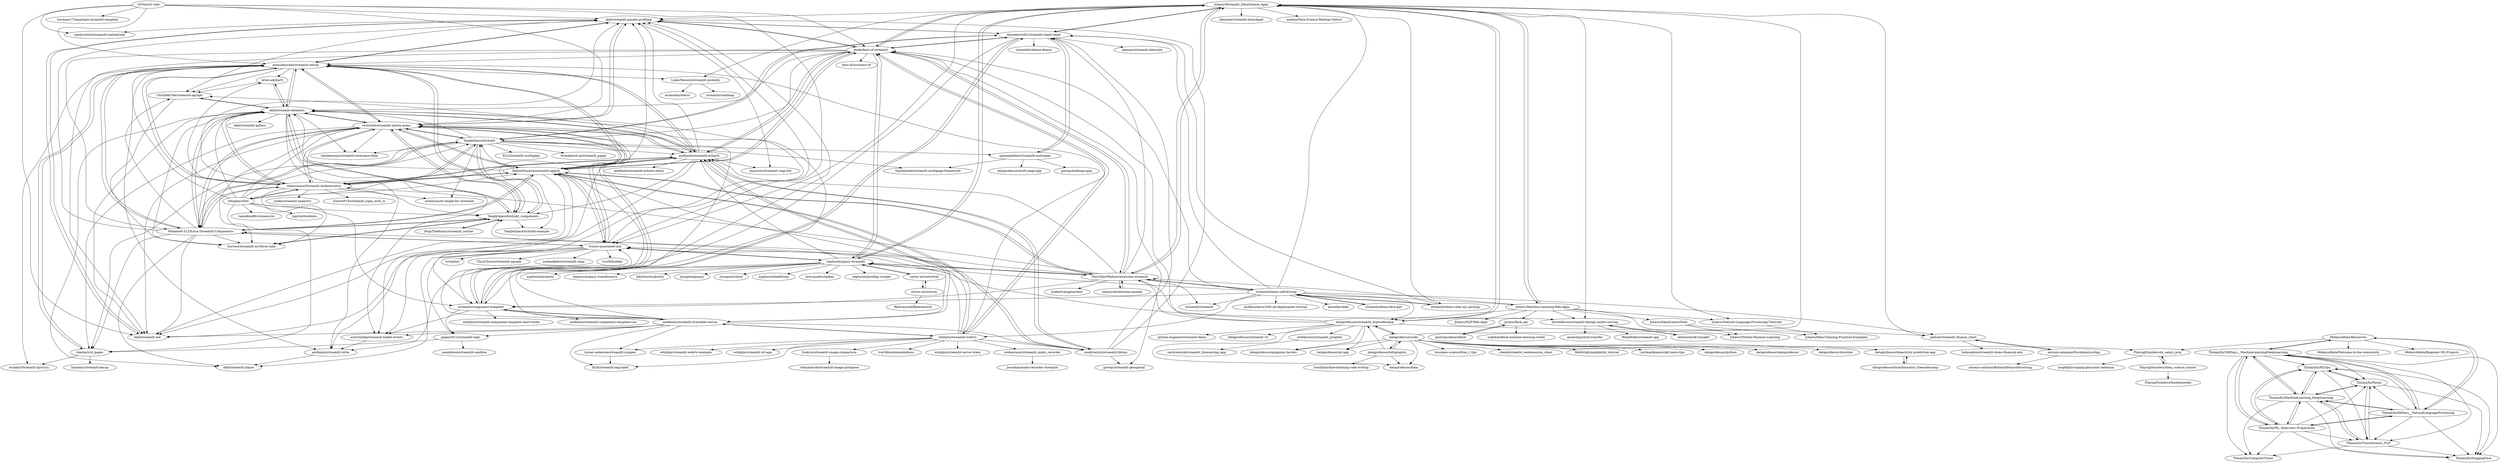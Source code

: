 digraph G {
"Jcharis/DataScienceTools" -> "Jcharis/Data-Cleaning-Practical-Examples"
"Jcharis/DataScienceTools" -> "Jcharis/Python-Machine-Learning"
"okld/streamlit-pandas-profiling" -> "daniellewisDL/streamlit-cheat-sheet"
"okld/streamlit-pandas-profiling" -> "okld/streamlit-ace"
"okld/streamlit-pandas-profiling" -> "arnaudmiribel/streamlit-extras"
"okld/streamlit-pandas-profiling" -> "domoritz/streamlit-vega-lite"
"okld/streamlit-pandas-profiling" -> "victoryhb/streamlit-option-menu"
"okld/streamlit-pandas-profiling" -> "randyzwitch/streamlit-embedcode"
"okld/streamlit-pandas-profiling" -> "jrieke/best-of-streamlit"
"okld/streamlit-pandas-profiling" -> "ChrisDelClea/streamlit-agraph"
"streamlit/demo-face-gan" -> "streamlit/demo-self-driving"
"PlayingNumbers/ds_salary_proj" -> "PlayingNumbers/data_science_starter"
"PlayingNumbers/ds_salary_proj" -> "arapfaik/scraping-glassdoor-selenium"
"andfanilo/streamlit-drawable-canvas" -> "turner-anderson/streamlit-cropper"
"andfanilo/streamlit-drawable-canvas" -> "lit26/streamlit-img-label"
"andfanilo/streamlit-drawable-canvas" -> "andfanilo/streamlit-echarts"
"andfanilo/streamlit-drawable-canvas" -> "streamlit/component-template"
"andfanilo/streamlit-drawable-canvas" -> "okld/streamlit-elements"
"andfanilo/streamlit-drawable-canvas" -> "okld/streamlit-ace"
"andfanilo/streamlit-drawable-canvas" -> "whitphx/streamlit-webrtc"
"andfanilo/streamlit-drawable-canvas" -> "ash2shukla/streamlit-bokeh-events"
"andfanilo/streamlit-drawable-canvas" -> "tvst/st-annotated-text"
"andfanilo/streamlit-drawable-canvas" -> "victoryhb/streamlit-option-menu"
"andfanilo/streamlit-drawable-canvas" -> "randyzwitch/streamlit-folium"
"andfanilo/streamlit-drawable-canvas" -> "gagan3012/streamlit-tags"
"Jcharis/Streamlit_DataScience_Apps" -> "daniellewisDL/streamlit-cheat-sheet"
"Jcharis/Streamlit_DataScience_Apps" -> "Jcharis/Machine-Learning-Web-Apps"
"Jcharis/Streamlit_DataScience_Apps" -> "MarcSkovMadsen/awesome-streamlit"
"Jcharis/Streamlit_DataScience_Apps" -> "jrieke/best-of-streamlit"
"Jcharis/Streamlit_DataScience_Apps" -> "explosion/spacy-streamlit"
"Jcharis/Streamlit_DataScience_Apps" -> "dataprofessor/streamlit_freecodecamp"
"Jcharis/Streamlit_DataScience_Apps" -> "okld/streamlit-pandas-profiling"
"Jcharis/Streamlit_DataScience_Apps" -> "tvst/st-annotated-text"
"Jcharis/Streamlit_DataScience_Apps" -> "streamlit/demo-uber-nyc-pickups"
"Jcharis/Streamlit_DataScience_Apps" -> "paduel/streamlit_finance_chart"
"Jcharis/Streamlit_DataScience_Apps" -> "Jcharis/Natural-Language-Processing-Tutorials"
"Jcharis/Streamlit_DataScience_Apps" -> "ideonate/streamlit-launchpad"
"Jcharis/Streamlit_DataScience_Apps" -> "davidefiocco/streamlit-fastapi-model-serving"
"Jcharis/Streamlit_DataScience_Apps" -> "LukasMasuch/streamlit-pydantic"
"Jcharis/Streamlit_DataScience_Apps" -> "asehmi/Data-Science-Meetup-Oxford"
"ThinamXx/MLOps" -> "ThinamXx/HuggingFace"
"ThinamXx/MLOps" -> "ThinamXx/Fastai"
"ThinamXx/MLOps" -> "ThinamXx/Transformers_NLP"
"ThinamXx/MLOps" -> "ThinamXx/ML..Interview..Preparation"
"ThinamXx/MLOps" -> "ThinamXx/MachineLearning_DeepLearning"
"vector-ai/vectorhub" -> "vector-ai/vectorai"
"vector-ai/vectorhub" -> "explosion/spacy-streamlit"
"arnaudmiribel/streamlit-extras" -> "blackary/st_pages"
"arnaudmiribel/streamlit-extras" -> "Mohamed-512/Extra-Streamlit-Components"
"arnaudmiribel/streamlit-extras" -> "TangleSpace/hydralit_components"
"arnaudmiribel/streamlit-extras" -> "okld/streamlit-pandas-profiling"
"arnaudmiribel/streamlit-extras" -> "victoryhb/streamlit-option-menu"
"arnaudmiribel/streamlit-extras" -> "okld/streamlit-elements"
"arnaudmiribel/streamlit-extras" -> "mkhorasani/Streamlit-Authenticator"
"arnaudmiribel/streamlit-extras" -> "ChrisDelClea/streamlit-agraph"
"arnaudmiribel/streamlit-extras" -> "LukasMasuch/streamlit-pydantic"
"arnaudmiribel/streamlit-extras" -> "avrabyt/Streamlit-ipyvizzu"
"arnaudmiribel/streamlit-extras" -> "andfanilo/streamlit-echarts"
"arnaudmiribel/streamlit-extras" -> "PablocFonseca/streamlit-aggrid"
"arnaudmiribel/streamlit-extras" -> "andfanilo/streamlit-lottie"
"arnaudmiribel/streamlit-extras" -> "krish-adi/barfi"
"blackary/st_pages" -> "avrabyt/Streamlit-ipyvizzu"
"blackary/st_pages" -> "blackary/streamlit-keyup"
"blackary/st_pages" -> "arnaudmiribel/streamlit-extras"
"AI-Yash/st-chat" -> "okld/streamlit-pandas-profiling"
"AI-Yash/st-chat" -> "tvst/st-annotated-text"
"AI-Yash/st-chat" -> "arnaudmiribel/streamlit-extras"
"AI-Yash/st-chat" -> "victoryhb/streamlit-option-menu"
"AI-Yash/st-chat" -> "okld/streamlit-ace"
"AI-Yash/st-chat" -> "randyzwitch/streamlit-embedcode"
"AI-Yash/st-chat" -> "jrieke/best-of-streamlit"
"AI-Yash/st-chat" -> "hwchase17/langchain-streamlit-template" ["e"=1]
"streamlit/demo-self-driving" -> "streamlit/demo-uber-nyc-pickups"
"streamlit/demo-self-driving" -> "streamlit/demo-face-gan"
"streamlit/demo-self-driving" -> "MarcSkovMadsen/awesome-streamlit"
"streamlit/demo-self-driving" -> "jrieke/best-of-streamlit"
"streamlit/demo-self-driving" -> "streamlit/streamlit" ["e"=1]
"streamlit/demo-self-driving" -> "streamlit/component-template"
"streamlit/demo-self-driving" -> "dataprofessor/streamlit_freecodecamp"
"streamlit/demo-self-driving" -> "paduel/streamlit_finance_chart"
"streamlit/demo-self-driving" -> "explosion/spacy-streamlit"
"streamlit/demo-self-driving" -> "daniellewisDL/streamlit-cheat-sheet"
"streamlit/demo-self-driving" -> "Jcharis/Streamlit_DataScience_Apps"
"streamlit/demo-self-driving" -> "whitphx/streamlit-webrtc"
"streamlit/demo-self-driving" -> "Jcharis/Machine-Learning-Web-Apps"
"streamlit/demo-self-driving" -> "mrdbourke/cs329s-ml-deployment-tutorial" ["e"=1]
"streamlit/demo-self-driving" -> "amueller/dabl" ["e"=1]
"ChrisDelClea/streamlit-agraph" -> "Socvest/streamlit-on-Hover-tabs"
"ChrisDelClea/streamlit-agraph" -> "okld/streamlit-elements"
"Mohamed-512/Extra-Streamlit-Components" -> "mkhorasani/Streamlit-Authenticator"
"Mohamed-512/Extra-Streamlit-Components" -> "TangleSpace/hydralit_components"
"Mohamed-512/Extra-Streamlit-Components" -> "TangleSpace/hydralit"
"Mohamed-512/Extra-Streamlit-Components" -> "arnaudmiribel/streamlit-extras"
"Mohamed-512/Extra-Streamlit-Components" -> "victoryhb/streamlit-option-menu"
"Mohamed-512/Extra-Streamlit-Components" -> "okld/streamlit-elements"
"Mohamed-512/Extra-Streamlit-Components" -> "tvst/st-annotated-text"
"Mohamed-512/Extra-Streamlit-Components" -> "okld/streamlit-player"
"Mohamed-512/Extra-Streamlit-Components" -> "okld/streamlit-ace"
"Mohamed-512/Extra-Streamlit-Components" -> "okld/streamlit-pandas-profiling"
"Mohamed-512/Extra-Streamlit-Components" -> "blackary/st_pages"
"Mohamed-512/Extra-Streamlit-Components" -> "Socvest/streamlit-on-Hover-tabs"
"Mohamed-512/Extra-Streamlit-Components" -> "PablocFonseca/streamlit-aggrid"
"Mohamed-512/Extra-Streamlit-Components" -> "ChrisDelClea/streamlit-agraph"
"ThinamXx/300Days__MachineLearningDeepLearning" -> "ThinamXx/66Days__NaturalLanguageProcessing"
"ThinamXx/300Days__MachineLearningDeepLearning" -> "ThinamXx/MachineLearning_DeepLearning"
"ThinamXx/300Days__MachineLearningDeepLearning" -> "ThinamXx/Fastai"
"ThinamXx/300Days__MachineLearningDeepLearning" -> "ThinamXx/ML..Interview..Preparation"
"ThinamXx/300Days__MachineLearningDeepLearning" -> "ThinamXx/Transformers_NLP"
"ThinamXx/300Days__MachineLearningDeepLearning" -> "ThinamXx/MLOps"
"ThinamXx/300Days__MachineLearningDeepLearning" -> "ThinamXx/HuggingFace"
"ThinamXx/300Days__MachineLearningDeepLearning" -> "66daysofdata/Resources"
"ThinamXx/300Days__MachineLearningDeepLearning" -> "ThinamXx/ComputerVision"
"TangleSpace/hydralit_components" -> "Socvest/streamlit-on-Hover-tabs"
"TangleSpace/hydralit_components" -> "TangleSpace/hydralit"
"TangleSpace/hydralit_components" -> "BugzTheBunny/streamlit_navbar"
"TangleSpace/hydralit_components" -> "Mohamed-512/Extra-Streamlit-Components"
"TangleSpace/hydralit_components" -> "victoryhb/streamlit-option-menu"
"TangleSpace/hydralit_components" -> "TangleSpace/hydralit-example"
"TangleSpace/hydralit_components" -> "okld/streamlit-elements"
"TangleSpace/hydralit_components" -> "arnaudmiribel/streamlit-extras"
"PlayingNumbers/data_science_starter" -> "PlayingNumbers/fundamentals"
"PlayingNumbers/data_science_starter" -> "PlayingNumbers/ds_salary_proj"
"dataprofessor/code" -> "dataprofessor/data"
"dataprofessor/code" -> "dataprofessor/streamlit_freecodecamp"
"dataprofessor/code" -> "dataprofessor/python"
"dataprofessor/code" -> "dataprofessor/infographic"
"dataprofessor/code" -> "dataprofessor/dataprofessor"
"dataprofessor/code" -> "dataprofessor/youtube"
"dataprofessor/code" -> "business-science/free_r_tips" ["e"=1]
"dataprofessor/code" -> "dataprofessor/penguins-heroku"
"dataprofessor/code" -> "chembl/chembl_webresource_client" ["e"=1]
"dataprofessor/code" -> "Jcharis/Streamlit_DataScience_Apps"
"dataprofessor/code" -> "dataprofessor/bioactivity-prediction-app"
"dataprofessor/code" -> "KeithGalli/matplotlib_tutorial" ["e"=1]
"dataprofessor/code" -> "PlayingNumbers/ds_salary_proj"
"dataprofessor/code" -> "justmarkham/scikit-learn-tips" ["e"=1]
"dataprofessor/code" -> "dataprofessor/ml-app"
"davidefiocco/streamlit-fastapi-model-serving" -> "abhimishra91/insight"
"davidefiocco/streamlit-fastapi-model-serving" -> "amalshaji/style-transfer"
"davidefiocco/streamlit-fastapi-model-serving" -> "RihabFekii/streamlit-app"
"dataprofessor/infographic" -> "dataprofessor/data"
"dataprofessor/infographic" -> "dataprofessor/code"
"dataprofessor/infographic" -> "luwill/machine-learning-code-writing" ["e"=1]
"dataprofessor/infographic" -> "dataprofessor/streamlit_freecodecamp"
"whitphx/streamlit-webrtc" -> "whitphx/streamlit-webrtc-example"
"whitphx/streamlit-webrtc" -> "whitphx/streamlit-stt-app"
"whitphx/streamlit-webrtc" -> "andfanilo/streamlit-drawable-canvas"
"whitphx/streamlit-webrtc" -> "jrieke/best-of-streamlit"
"whitphx/streamlit-webrtc" -> "stefanrmmr/streamlit_audio_recorder"
"whitphx/streamlit-webrtc" -> "tvst/st-annotated-text"
"whitphx/streamlit-webrtc" -> "PablocFonseca/streamlit-aggrid"
"whitphx/streamlit-webrtc" -> "randyzwitch/streamlit-folium"
"whitphx/streamlit-webrtc" -> "TangleSpace/hydralit_components"
"whitphx/streamlit-webrtc" -> "lit26/streamlit-img-label"
"whitphx/streamlit-webrtc" -> "fcakyon/streamlit-image-comparison"
"whitphx/streamlit-webrtc" -> "turner-anderson/streamlit-cropper"
"whitphx/streamlit-webrtc" -> "arnaudmiribel/streamlit-extras"
"whitphx/streamlit-webrtc" -> "iver56/audiomentations" ["e"=1]
"whitphx/streamlit-webrtc" -> "whitphx/streamlit-server-state"
"tommyod/awesome-pandas" -> "MarcSkovMadsen/awesome-streamlit"
"ThinamXx/ML..Interview..Preparation" -> "ThinamXx/MachineLearning_DeepLearning"
"ThinamXx/ML..Interview..Preparation" -> "ThinamXx/MLOps"
"ThinamXx/ML..Interview..Preparation" -> "ThinamXx/Fastai"
"ThinamXx/ML..Interview..Preparation" -> "ThinamXx/Transformers_NLP"
"ThinamXx/ML..Interview..Preparation" -> "ThinamXx/66Days__NaturalLanguageProcessing"
"ThinamXx/ML..Interview..Preparation" -> "ThinamXx/300Days__MachineLearningDeepLearning"
"ThinamXx/ML..Interview..Preparation" -> "ThinamXx/HuggingFace"
"ThinamXx/ML..Interview..Preparation" -> "ThinamXx/ComputerVision"
"Jcharis/Machine-Learning-Web-Apps" -> "Jcharis/Streamlit_DataScience_Apps"
"Jcharis/Machine-Learning-Web-Apps" -> "Jcharis/DataScienceTools"
"Jcharis/Machine-Learning-Web-Apps" -> "MarcSkovMadsen/awesome-streamlit"
"Jcharis/Machine-Learning-Web-Apps" -> "Jcharis/Python-Machine-Learning"
"Jcharis/Machine-Learning-Web-Apps" -> "Jcharis/Natural-Language-Processing-Tutorials"
"Jcharis/Machine-Learning-Web-Apps" -> "Jcharis/NLP-Web-Apps"
"Jcharis/Machine-Learning-Web-Apps" -> "dataprofessor/streamlit_freecodecamp"
"Jcharis/Machine-Learning-Web-Apps" -> "pratos/flask_api"
"Jcharis/Machine-Learning-Web-Apps" -> "davidefiocco/streamlit-fastapi-model-serving"
"Jcharis/Natural-Language-Processing-Tutorials" -> "Jcharis/Data-Cleaning-Practical-Examples"
"amirziai/sklearnflask" -> "pratos/flask_api"
"streamlit/component-template" -> "andfanilo/streamlit-component-template-vue"
"streamlit/component-template" -> "daniellewisDL/streamlit-cheat-sheet"
"streamlit/component-template" -> "okld/streamlit-pandas-profiling"
"streamlit/component-template" -> "victoryhb/streamlit-option-menu"
"streamlit/component-template" -> "whitphx/streamlit-component-template-react-hooks"
"streamlit/component-template" -> "ash2shukla/streamlit-bokeh-events"
"streamlit/component-template" -> "gagan3012/streamlit-tags"
"streamlit/component-template" -> "andfanilo/streamlit-drawable-canvas"
"streamlit/component-template" -> "okld/streamlit-elements"
"victoryhb/streamlit-option-menu" -> "TangleSpace/hydralit_components"
"victoryhb/streamlit-option-menu" -> "Mohamed-512/Extra-Streamlit-Components"
"victoryhb/streamlit-option-menu" -> "andfanilo/streamlit-echarts"
"victoryhb/streamlit-option-menu" -> "mkhorasani/Streamlit-Authenticator"
"victoryhb/streamlit-option-menu" -> "okld/streamlit-elements"
"victoryhb/streamlit-option-menu" -> "PablocFonseca/streamlit-aggrid"
"victoryhb/streamlit-option-menu" -> "TangleSpace/hydralit"
"victoryhb/streamlit-option-menu" -> "blackary/st_pages"
"victoryhb/streamlit-option-menu" -> "arnaudmiribel/streamlit-extras"
"victoryhb/streamlit-option-menu" -> "caiodearaujo/streamlit-awesome-table"
"victoryhb/streamlit-option-menu" -> "okld/streamlit-pandas-profiling"
"victoryhb/streamlit-option-menu" -> "Socvest/streamlit-on-Hover-tabs"
"victoryhb/streamlit-option-menu" -> "okld/streamlit-ace"
"victoryhb/streamlit-option-menu" -> "streamlit/component-template"
"victoryhb/streamlit-option-menu" -> "tvst/st-annotated-text"
"PablocFonseca/streamlit-aggrid" -> "victoryhb/streamlit-option-menu"
"PablocFonseca/streamlit-aggrid" -> "andfanilo/streamlit-echarts"
"PablocFonseca/streamlit-aggrid" -> "mkhorasani/Streamlit-Authenticator"
"PablocFonseca/streamlit-aggrid" -> "jrieke/best-of-streamlit"
"PablocFonseca/streamlit-aggrid" -> "arnaudmiribel/streamlit-extras"
"PablocFonseca/streamlit-aggrid" -> "Mohamed-512/Extra-Streamlit-Components"
"PablocFonseca/streamlit-aggrid" -> "okld/streamlit-ace"
"PablocFonseca/streamlit-aggrid" -> "okld/streamlit-pandas-profiling"
"PablocFonseca/streamlit-aggrid" -> "streamlit/component-template"
"PablocFonseca/streamlit-aggrid" -> "MarcSkovMadsen/awesome-streamlit"
"PablocFonseca/streamlit-aggrid" -> "okld/streamlit-elements"
"PablocFonseca/streamlit-aggrid" -> "tvst/st-annotated-text"
"PablocFonseca/streamlit-aggrid" -> "ash2shukla/streamlit-bokeh-events"
"PablocFonseca/streamlit-aggrid" -> "TangleSpace/hydralit"
"PablocFonseca/streamlit-aggrid" -> "randyzwitch/streamlit-folium"
"whitphx/stlite" -> "ramedina86/streamsync"
"whitphx/stlite" -> "arnaudmiribel/streamlit-extras"
"whitphx/stlite" -> "blackary/st_pages"
"whitphx/stlite" -> "mkhorasani/Streamlit-Authenticator"
"whitphx/stlite" -> "PablocFonseca/streamlit-aggrid"
"whitphx/stlite" -> "TangleSpace/hydralit"
"whitphx/stlite" -> "TangleSpace/hydralit_components"
"whitphx/stlite" -> "victoryhb/streamlit-option-menu"
"whitphx/stlite" -> "okld/streamlit-elements"
"whitphx/stlite" -> "streamlit/component-template"
"whitphx/stlite" -> "andfanilo/streamlit-echarts"
"whitphx/stlite" -> "jupyterlite/demo" ["e"=1]
"MarcSkovMadsen/awesome-streamlit" -> "jrieke/best-of-streamlit"
"MarcSkovMadsen/awesome-streamlit" -> "Jcharis/Streamlit_DataScience_Apps"
"MarcSkovMadsen/awesome-streamlit" -> "PablocFonseca/streamlit-aggrid"
"MarcSkovMadsen/awesome-streamlit" -> "explosion/spacy-streamlit"
"MarcSkovMadsen/awesome-streamlit" -> "daniellewisDL/streamlit-cheat-sheet"
"MarcSkovMadsen/awesome-streamlit" -> "andfanilo/streamlit-echarts"
"MarcSkovMadsen/awesome-streamlit" -> "streamlit/demo-self-driving"
"MarcSkovMadsen/awesome-streamlit" -> "streamlit/streamlit" ["e"=1]
"MarcSkovMadsen/awesome-streamlit" -> "streamlit/component-template"
"MarcSkovMadsen/awesome-streamlit" -> "Mohamed-512/Extra-Streamlit-Components"
"MarcSkovMadsen/awesome-streamlit" -> "tvst/st-annotated-text"
"MarcSkovMadsen/awesome-streamlit" -> "tommyod/awesome-pandas"
"MarcSkovMadsen/awesome-streamlit" -> "davidefiocco/streamlit-fastapi-model-serving"
"MarcSkovMadsen/awesome-streamlit" -> "mkhorasani/Streamlit-Authenticator"
"MarcSkovMadsen/awesome-streamlit" -> "jrieke/traingenerator" ["e"=1]
"ThinamXx/MachineLearning_DeepLearning" -> "ThinamXx/ML..Interview..Preparation"
"ThinamXx/MachineLearning_DeepLearning" -> "ThinamXx/Transformers_NLP"
"ThinamXx/MachineLearning_DeepLearning" -> "ThinamXx/Fastai"
"ThinamXx/MachineLearning_DeepLearning" -> "ThinamXx/MLOps"
"ThinamXx/MachineLearning_DeepLearning" -> "ThinamXx/HuggingFace"
"ThinamXx/MachineLearning_DeepLearning" -> "ThinamXx/66Days__NaturalLanguageProcessing"
"ThinamXx/MachineLearning_DeepLearning" -> "ThinamXx/300Days__MachineLearningDeepLearning"
"ThinamXx/MachineLearning_DeepLearning" -> "ThinamXx/ComputerVision"
"upraneelnihar/streamlit-multiapps" -> "YanAlmeida/streamlit-multipage-framework"
"upraneelnihar/streamlit-multiapps" -> "daniellewisDL/streamlit-cheat-sheet"
"upraneelnihar/streamlit-multiapps" -> "dataprofessor/multi-page-app"
"upraneelnihar/streamlit-multiapps" -> "giswqs/leafmap-apps"
"explosion/spacy-streamlit" -> "tvst/st-annotated-text"
"explosion/spacy-streamlit" -> "explosion/projects" ["e"=1]
"explosion/spacy-streamlit" -> "streamlit/component-template"
"explosion/spacy-streamlit" -> "explosion/spacy-transformers" ["e"=1]
"explosion/spacy-streamlit" -> "Jcharis/Streamlit_DataScience_Apps"
"explosion/spacy-streamlit" -> "MarcSkovMadsen/awesome-streamlit"
"explosion/spacy-streamlit" -> "JohnSnowLabs/nlu" ["e"=1]
"explosion/spacy-streamlit" -> "jenojp/negspacy" ["e"=1]
"explosion/spacy-streamlit" -> "andfanilo/streamlit-echarts"
"explosion/spacy-streamlit" -> "recognai/rubrix" ["e"=1]
"explosion/spacy-streamlit" -> "explosion/healthsea"
"explosion/spacy-streamlit" -> "erre-quadro/spikex" ["e"=1]
"explosion/spacy-streamlit" -> "vector-ai/vectorhub"
"explosion/spacy-streamlit" -> "explosion/prodigy-recipes" ["e"=1]
"explosion/spacy-streamlit" -> "jrieke/best-of-streamlit"
"fcakyon/streamlit-image-comparison" -> "robmarkcole/streamlit-image-juxtapose"
"jrieke/best-of-streamlit" -> "MarcSkovMadsen/awesome-streamlit"
"jrieke/best-of-streamlit" -> "andfanilo/streamlit-echarts"
"jrieke/best-of-streamlit" -> "okld/streamlit-pandas-profiling"
"jrieke/best-of-streamlit" -> "daniellewisDL/streamlit-cheat-sheet"
"jrieke/best-of-streamlit" -> "Jcharis/Streamlit_DataScience_Apps"
"jrieke/best-of-streamlit" -> "PablocFonseca/streamlit-aggrid"
"jrieke/best-of-streamlit" -> "okld/streamlit-ace"
"jrieke/best-of-streamlit" -> "arnaudmiribel/streamlit-extras"
"jrieke/best-of-streamlit" -> "Mohamed-512/Extra-Streamlit-Components"
"jrieke/best-of-streamlit" -> "best-of-lists/best-of" ["e"=1]
"jrieke/best-of-streamlit" -> "TangleSpace/hydralit"
"jrieke/best-of-streamlit" -> "okld/streamlit-elements"
"jrieke/best-of-streamlit" -> "whitphx/streamlit-webrtc"
"jrieke/best-of-streamlit" -> "giswqs/streamlit-geospatial" ["e"=1]
"jrieke/best-of-streamlit" -> "explosion/spacy-streamlit"
"dataprofessor/streamlit_freecodecamp" -> "Jcharis/Streamlit_DataScience_Apps"
"dataprofessor/streamlit_freecodecamp" -> "dataprofessor/penguins-heroku"
"dataprofessor/streamlit_freecodecamp" -> "jrieke/best-of-streamlit"
"dataprofessor/streamlit_freecodecamp" -> "dataprofessor/code"
"dataprofessor/streamlit_freecodecamp" -> "MarcSkovMadsen/awesome-streamlit"
"dataprofessor/streamlit_freecodecamp" -> "dataprofessor/ml-app"
"dataprofessor/streamlit_freecodecamp" -> "python-engineer/streamlit-demo"
"dataprofessor/streamlit_freecodecamp" -> "paduel/streamlit_finance_chart"
"dataprofessor/streamlit_freecodecamp" -> "dataprofessor/data"
"dataprofessor/streamlit_freecodecamp" -> "dataprofessor/streamlit-10"
"dataprofessor/streamlit_freecodecamp" -> "explosion/spacy-streamlit"
"dataprofessor/streamlit_freecodecamp" -> "artefactory/streamlit_prophet"
"abhimishra91/insight" -> "davidefiocco/streamlit-fastapi-model-serving"
"streamlit/demo-uber-nyc-pickups" -> "streamlit/demo-self-driving"
"streamlit/demo-uber-nyc-pickups" -> "daniellewisDL/streamlit-cheat-sheet"
"66daysofdata/Resources" -> "ThinamXx/66Days__NaturalLanguageProcessing"
"66daysofdata/Resources" -> "ThinamXx/300Days__MachineLearningDeepLearning"
"66daysofdata/Resources" -> "66daysofdata/Welcome-to-the-community"
"66daysofdata/Resources" -> "66daysofdata/Beginner-ML-Projects"
"66daysofdata/Resources" -> "PlayingNumbers/ds_salary_proj"
"ThinamXx/66Days__NaturalLanguageProcessing" -> "ThinamXx/Fastai"
"ThinamXx/66Days__NaturalLanguageProcessing" -> "ThinamXx/300Days__MachineLearningDeepLearning"
"ThinamXx/66Days__NaturalLanguageProcessing" -> "ThinamXx/MachineLearning_DeepLearning"
"ThinamXx/66Days__NaturalLanguageProcessing" -> "ThinamXx/ML..Interview..Preparation"
"ThinamXx/66Days__NaturalLanguageProcessing" -> "ThinamXx/MLOps"
"ThinamXx/66Days__NaturalLanguageProcessing" -> "ThinamXx/Transformers_NLP"
"ThinamXx/66Days__NaturalLanguageProcessing" -> "ThinamXx/HuggingFace"
"ThinamXx/66Days__NaturalLanguageProcessing" -> "66daysofdata/Resources"
"ThinamXx/Fastai" -> "ThinamXx/HuggingFace"
"ThinamXx/Fastai" -> "ThinamXx/Transformers_NLP"
"ThinamXx/Fastai" -> "ThinamXx/MLOps"
"ThinamXx/Fastai" -> "ThinamXx/MachineLearning_DeepLearning"
"ThinamXx/Transformers_NLP" -> "ThinamXx/HuggingFace"
"ThinamXx/Transformers_NLP" -> "ThinamXx/Fastai"
"ThinamXx/Transformers_NLP" -> "ThinamXx/MachineLearning_DeepLearning"
"ThinamXx/Transformers_NLP" -> "ThinamXx/ComputerVision"
"vector-ai/vectorai" -> "vector-ai/vectorhub"
"vector-ai/vectorai" -> "RelevanceAI/RelevanceAI"
"okld/streamlit-elements" -> "victoryhb/streamlit-option-menu"
"okld/streamlit-elements" -> "TangleSpace/hydralit_components"
"okld/streamlit-elements" -> "krish-adi/barfi"
"okld/streamlit-elements" -> "okld/streamlit-player"
"okld/streamlit-elements" -> "Socvest/streamlit-on-Hover-tabs"
"okld/streamlit-elements" -> "andfanilo/streamlit-lottie"
"okld/streamlit-elements" -> "ChrisDelClea/streamlit-agraph"
"okld/streamlit-elements" -> "okld/streamlit-ace"
"okld/streamlit-elements" -> "andfanilo/streamlit-echarts"
"okld/streamlit-elements" -> "Mohamed-512/Extra-Streamlit-Components"
"okld/streamlit-elements" -> "caiodearaujo/streamlit-awesome-table"
"okld/streamlit-elements" -> "arnaudmiribel/streamlit-extras"
"okld/streamlit-elements" -> "mkhorasani/Streamlit-Authenticator"
"okld/streamlit-elements" -> "okld/streamlit-gallery"
"okld/streamlit-elements" -> "ash2shukla/streamlit-bokeh-events"
"okld/streamlit-ace" -> "okld/streamlit-pandas-profiling"
"daniellewisDL/streamlit-cheat-sheet" -> "okld/streamlit-pandas-profiling"
"daniellewisDL/streamlit-cheat-sheet" -> "streamlit/component-template"
"daniellewisDL/streamlit-cheat-sheet" -> "andfanilo/streamlit-lottie"
"daniellewisDL/streamlit-cheat-sheet" -> "Jcharis/Streamlit_DataScience_Apps"
"daniellewisDL/streamlit-cheat-sheet" -> "jrieke/best-of-streamlit"
"daniellewisDL/streamlit-cheat-sheet" -> "upraneelnihar/streamlit-multiapps"
"daniellewisDL/streamlit-cheat-sheet" -> "jkanner/streamlit-dataview"
"daniellewisDL/streamlit-cheat-sheet" -> "TangleSpace/hydralit"
"daniellewisDL/streamlit-cheat-sheet" -> "streamlit/release-demos"
"paduel/streamlit_finance_chart" -> "bukosabino/streamlit-demo-financial-eda"
"paduel/streamlit_finance_chart" -> "antonio-catalano/StockAnalysisApp"
"randyzwitch/streamlit-folium" -> "giswqs/streamlit-geospatial" ["e"=1]
"randyzwitch/streamlit-folium" -> "okld/streamlit-pandas-profiling"
"randyzwitch/streamlit-folium" -> "andfanilo/streamlit-echarts"
"randyzwitch/streamlit-folium" -> "daniellewisDL/streamlit-cheat-sheet"
"randyzwitch/streamlit-folium" -> "PablocFonseca/streamlit-aggrid"
"TangleSpace/hydralit" -> "TangleSpace/hydralit_components"
"TangleSpace/hydralit" -> "Mohamed-512/Extra-Streamlit-Components"
"TangleSpace/hydralit" -> "TangleSpace/hydralit-example"
"TangleSpace/hydralit" -> "victoryhb/streamlit-option-menu"
"TangleSpace/hydralit" -> "mkhorasani/Streamlit-Authenticator"
"TangleSpace/hydralit" -> "asehmi/auth-simple-for-streamlit"
"TangleSpace/hydralit" -> "bvenkatesh-ai/streamlit_pages"
"TangleSpace/hydralit" -> "daniellewisDL/streamlit-cheat-sheet"
"TangleSpace/hydralit" -> "okld/streamlit-elements"
"TangleSpace/hydralit" -> "blackary/st_pages"
"TangleSpace/hydralit" -> "upraneelnihar/streamlit-multiapps"
"TangleSpace/hydralit" -> "YanAlmeida/streamlit-multipage-framework"
"TangleSpace/hydralit" -> "caiodearaujo/streamlit-awesome-table"
"TangleSpace/hydralit" -> "ELC/streamlit-multipage"
"TangleSpace/hydralit" -> "andfanilo/streamlit-echarts"
"mkhorasani/Streamlit-Authenticator" -> "Mohamed-512/Extra-Streamlit-Components"
"mkhorasani/Streamlit-Authenticator" -> "victoryhb/streamlit-option-menu"
"mkhorasani/Streamlit-Authenticator" -> "TangleSpace/hydralit"
"mkhorasani/Streamlit-Authenticator" -> "PablocFonseca/streamlit-aggrid"
"mkhorasani/Streamlit-Authenticator" -> "andfanilo/streamlit-echarts"
"mkhorasani/Streamlit-Authenticator" -> "arnaudmiribel/streamlit-extras"
"mkhorasani/Streamlit-Authenticator" -> "okld/streamlit-elements"
"mkhorasani/Streamlit-Authenticator" -> "TangleSpace/hydralit_components"
"mkhorasani/Streamlit-Authenticator" -> "Socvest/streamlit-on-Hover-tabs"
"mkhorasani/Streamlit-Authenticator" -> "GauriSP10/streamlit_login_auth_ui"
"mkhorasani/Streamlit-Authenticator" -> "asehmi/auth-simple-for-streamlit"
"mkhorasani/Streamlit-Authenticator" -> "whitphx/stlite"
"mkhorasani/Streamlit-Authenticator" -> "jrieke/streamlit-analytics"
"mkhorasani/Streamlit-Authenticator" -> "okld/streamlit-pandas-profiling"
"mkhorasani/Streamlit-Authenticator" -> "krish-adi/barfi"
"pratos/flask_api" -> "amirziai/sklearnflask"
"pratos/flask_api" -> "a-djebali/flask-machine-learning-resful"
"andfanilo/streamlit-echarts" -> "victoryhb/streamlit-option-menu"
"andfanilo/streamlit-echarts" -> "PablocFonseca/streamlit-aggrid"
"andfanilo/streamlit-echarts" -> "jrieke/best-of-streamlit"
"andfanilo/streamlit-echarts" -> "okld/streamlit-elements"
"andfanilo/streamlit-echarts" -> "mkhorasani/Streamlit-Authenticator"
"andfanilo/streamlit-echarts" -> "andfanilo/streamlit-lottie"
"andfanilo/streamlit-echarts" -> "andfanilo/streamlit-drawable-canvas"
"andfanilo/streamlit-echarts" -> "okld/streamlit-pandas-profiling"
"andfanilo/streamlit-echarts" -> "okld/streamlit-ace"
"andfanilo/streamlit-echarts" -> "arnaudmiribel/streamlit-extras"
"andfanilo/streamlit-echarts" -> "TangleSpace/hydralit_components"
"andfanilo/streamlit-echarts" -> "andfanilo/streamlit-echarts-demo"
"andfanilo/streamlit-echarts" -> "ChrisDelClea/streamlit-agraph"
"andfanilo/streamlit-echarts" -> "domoritz/streamlit-vega-lite"
"andfanilo/streamlit-echarts" -> "randyzwitch/streamlit-folium"
"krish-adi/barfi" -> "okld/streamlit-elements"
"krish-adi/barfi" -> "ChrisDelClea/streamlit-agraph"
"antonio-catalano/StockAnalysisApp" -> "paduel/streamlit_finance_chart"
"antonio-catalano/StockAnalysisApp" -> "antonio-catalano/RationalPassiveInvesting"
"turner-anderson/streamlit-cropper" -> "lit26/streamlit-img-label"
"stefanrmmr/streamlit_audio_recorder" -> "Joooohan/audio-recorder-streamlit"
"andfanilo/streamlit-lottie" -> "okld/streamlit-player"
"LukasMasuch/streamlit-pydantic" -> "arnaudmiribel/st"
"LukasMasuch/streamlit-pydantic" -> "streamlit/roadmap"
"tvst/st-annotated-text" -> "explosion/spacy-streamlit"
"tvst/st-annotated-text" -> "Mohamed-512/Extra-Streamlit-Components"
"tvst/st-annotated-text" -> "okld/streamlit-ace"
"tvst/st-annotated-text" -> "victoryhb/streamlit-option-menu"
"tvst/st-annotated-text" -> "ash2shukla/streamlit-bokeh-events"
"tvst/st-annotated-text" -> "gagan3012/streamlit-tags"
"tvst/st-annotated-text" -> "tvst/plost"
"tvst/st-annotated-text" -> "okld/streamlit-pandas-profiling"
"tvst/st-annotated-text" -> "PablocFonseca/streamlit-aggrid"
"tvst/st-annotated-text" -> "okld/streamlit-player"
"tvst/st-annotated-text" -> "ChrisChross/streamlit-agraph" ["e"=1]
"tvst/st-annotated-text" -> "snehankekre/streamlit-shap"
"tvst/st-annotated-text" -> "tvst/htbuilder"
"BugzTheBunny/streamlit_navbar" -> "TangleSpace/hydralit_components"
"gagan3012/streamlit-tags" -> "blackary/st_pages"
"gagan3012/streamlit-tags" -> "samdobson/streamlit-sandbox"
"dataprofessor/bioactivity-prediction-app" -> "dataprofessor/bioinformatics_freecodecamp"
"dataprofessor/bioinformatics_freecodecamp" -> "dataprofessor/bioactivity-prediction-app"
"artefactory/streamlit_prophet" -> "zachrenwick/streamlit_forecasting_app"
"Socvest/streamlit-on-Hover-tabs" -> "TangleSpace/hydralit_components"
"ash2shukla/streamlit-bokeh-events" -> "andfanilo/streamlit-lottie"
"Jcharis/DataScienceTools" ["l"="22.93,31.957"]
"Jcharis/Data-Cleaning-Practical-Examples" ["l"="22.907,31.966"]
"Jcharis/Python-Machine-Learning" ["l"="22.954,31.954"]
"okld/streamlit-pandas-profiling" ["l"="22.933,32.107"]
"daniellewisDL/streamlit-cheat-sheet" ["l"="22.925,32.073"]
"okld/streamlit-ace" ["l"="22.938,32.121"]
"arnaudmiribel/streamlit-extras" ["l"="22.913,32.135"]
"domoritz/streamlit-vega-lite" ["l"="22.901,32.081"]
"victoryhb/streamlit-option-menu" ["l"="22.915,32.123"]
"randyzwitch/streamlit-embedcode" ["l"="22.927,32.166"]
"jrieke/best-of-streamlit" ["l"="22.954,32.091"]
"ChrisDelClea/streamlit-agraph" ["l"="22.886,32.133"]
"streamlit/demo-face-gan" ["l"="22.926,32.014"]
"streamlit/demo-self-driving" ["l"="22.96,32.042"]
"PlayingNumbers/ds_salary_proj" ["l"="23.22,31.98"]
"PlayingNumbers/data_science_starter" ["l"="23.234,31.958"]
"arapfaik/scraping-glassdoor-selenium" ["l"="23.247,31.993"]
"andfanilo/streamlit-drawable-canvas" ["l"="22.958,32.137"]
"turner-anderson/streamlit-cropper" ["l"="22.992,32.166"]
"lit26/streamlit-img-label" ["l"="22.998,32.15"]
"andfanilo/streamlit-echarts" ["l"="22.925,32.115"]
"streamlit/component-template" ["l"="22.95,32.106"]
"okld/streamlit-elements" ["l"="22.902,32.124"]
"whitphx/streamlit-webrtc" ["l"="22.981,32.127"]
"ash2shukla/streamlit-bokeh-events" ["l"="22.941,32.134"]
"tvst/st-annotated-text" ["l"="22.96,32.119"]
"randyzwitch/streamlit-folium" ["l"="22.933,32.092"]
"gagan3012/streamlit-tags" ["l"="22.947,32.163"]
"Jcharis/Streamlit_DataScience_Apps" ["l"="22.984,32.051"]
"Jcharis/Machine-Learning-Web-Apps" ["l"="22.966,31.998"]
"MarcSkovMadsen/awesome-streamlit" ["l"="22.966,32.069"]
"explosion/spacy-streamlit" ["l"="22.994,32.085"]
"dataprofessor/streamlit_freecodecamp" ["l"="23.03,32.029"]
"streamlit/demo-uber-nyc-pickups" ["l"="22.933,32.038"]
"paduel/streamlit_finance_chart" ["l"="22.992,32.009"]
"Jcharis/Natural-Language-Processing-Tutorials" ["l"="22.937,31.99"]
"ideonate/streamlit-launchpad" ["l"="23.002,32.027"]
"davidefiocco/streamlit-fastapi-model-serving" ["l"="23.004,31.992"]
"LukasMasuch/streamlit-pydantic" ["l"="22.977,32.15"]
"asehmi/Data-Science-Meetup-Oxford" ["l"="23.017,32.046"]
"ThinamXx/MLOps" ["l"="23.377,31.929"]
"ThinamXx/HuggingFace" ["l"="23.357,31.932"]
"ThinamXx/Fastai" ["l"="23.364,31.925"]
"ThinamXx/Transformers_NLP" ["l"="23.38,31.939"]
"ThinamXx/ML..Interview..Preparation" ["l"="23.372,31.949"]
"ThinamXx/MachineLearning_DeepLearning" ["l"="23.365,31.939"]
"vector-ai/vectorhub" ["l"="23.068,32.104"]
"vector-ai/vectorai" ["l"="23.109,32.118"]
"blackary/st_pages" ["l"="22.899,32.151"]
"Mohamed-512/Extra-Streamlit-Components" ["l"="22.909,32.114"]
"TangleSpace/hydralit_components" ["l"="22.895,32.135"]
"mkhorasani/Streamlit-Authenticator" ["l"="22.887,32.114"]
"avrabyt/Streamlit-ipyvizzu" ["l"="22.899,32.172"]
"PablocFonseca/streamlit-aggrid" ["l"="22.919,32.101"]
"andfanilo/streamlit-lottie" ["l"="22.927,32.134"]
"krish-adi/barfi" ["l"="22.865,32.144"]
"blackary/streamlit-keyup" ["l"="22.887,32.191"]
"AI-Yash/st-chat" ["l"="22.939,32.148"]
"hwchase17/langchain-streamlit-template" ["l"="27.28,31.437"]
"streamlit/streamlit" ["l"="23.305,4.234"]
"mrdbourke/cs329s-ml-deployment-tutorial" ["l"="23.864,30.355"]
"amueller/dabl" ["l"="25.504,33.752"]
"Socvest/streamlit-on-Hover-tabs" ["l"="22.885,32.145"]
"TangleSpace/hydralit" ["l"="22.886,32.099"]
"okld/streamlit-player" ["l"="22.919,32.149"]
"ThinamXx/300Days__MachineLearningDeepLearning" ["l"="23.352,31.954"]
"ThinamXx/66Days__NaturalLanguageProcessing" ["l"="23.345,31.939"]
"66daysofdata/Resources" ["l"="23.311,31.956"]
"ThinamXx/ComputerVision" ["l"="23.382,31.958"]
"BugzTheBunny/streamlit_navbar" ["l"="22.874,32.169"]
"TangleSpace/hydralit-example" ["l"="22.851,32.12"]
"PlayingNumbers/fundamentals" ["l"="23.242,31.935"]
"dataprofessor/code" ["l"="23.101,32.016"]
"dataprofessor/data" ["l"="23.072,32.006"]
"dataprofessor/python" ["l"="23.14,32.007"]
"dataprofessor/infographic" ["l"="23.091,31.991"]
"dataprofessor/dataprofessor" ["l"="23.144,32.027"]
"dataprofessor/youtube" ["l"="23.124,32.032"]
"business-science/free_r_tips" ["l"="20.306,43.395"]
"dataprofessor/penguins-heroku" ["l"="23.069,32.023"]
"chembl/chembl_webresource_client" ["l"="17.306,37.713"]
"dataprofessor/bioactivity-prediction-app" ["l"="23.139,31.983"]
"KeithGalli/matplotlib_tutorial" ["l"="21.861,30.004"]
"justmarkham/scikit-learn-tips" ["l"="23.432,30.534"]
"dataprofessor/ml-app" ["l"="23.075,32.034"]
"abhimishra91/insight" ["l"="23.022,31.96"]
"amalshaji/style-transfer" ["l"="23.004,31.946"]
"RihabFekii/streamlit-app" ["l"="23.025,31.98"]
"luwill/machine-learning-code-writing" ["l"="24.299,31.209"]
"whitphx/streamlit-webrtc-example" ["l"="22.946,32.076"]
"whitphx/streamlit-stt-app" ["l"="23.018,32.169"]
"stefanrmmr/streamlit_audio_recorder" ["l"="23.046,32.166"]
"fcakyon/streamlit-image-comparison" ["l"="23.013,32.194"]
"iver56/audiomentations" ["l"="0.307,39.857"]
"whitphx/streamlit-server-state" ["l"="23.028,32.128"]
"tommyod/awesome-pandas" ["l"="23.022,32.067"]
"Jcharis/NLP-Web-Apps" ["l"="22.961,31.971"]
"pratos/flask_api" ["l"="22.945,31.917"]
"amirziai/sklearnflask" ["l"="22.929,31.889"]
"andfanilo/streamlit-component-template-vue" ["l"="23.002,32.11"]
"whitphx/streamlit-component-template-react-hooks" ["l"="22.984,32.103"]
"caiodearaujo/streamlit-awesome-table" ["l"="22.867,32.106"]
"whitphx/stlite" ["l"="22.871,32.125"]
"ramedina86/streamsync" ["l"="22.819,32.152"]
"jupyterlite/demo" ["l"="34.921,-28.145"]
"jrieke/traingenerator" ["l"="25.529,34.123"]
"upraneelnihar/streamlit-multiapps" ["l"="22.873,32.057"]
"YanAlmeida/streamlit-multipage-framework" ["l"="22.853,32.068"]
"dataprofessor/multi-page-app" ["l"="22.832,32.041"]
"giswqs/leafmap-apps" ["l"="22.851,32.035"]
"explosion/projects" ["l"="29.632,32.677"]
"explosion/spacy-transformers" ["l"="29.66,32.69"]
"JohnSnowLabs/nlu" ["l"="29.511,32.527"]
"jenojp/negspacy" ["l"="29.016,30.655"]
"recognai/rubrix" ["l"="29.535,32.529"]
"explosion/healthsea" ["l"="23.04,32.093"]
"erre-quadro/spikex" ["l"="29.456,32.568"]
"explosion/prodigy-recipes" ["l"="29.635,32.755"]
"robmarkcole/streamlit-image-juxtapose" ["l"="23.026,32.219"]
"best-of-lists/best-of" ["l"="27.29,-20.135"]
"giswqs/streamlit-geospatial" ["l"="20.024,27.442"]
"python-engineer/streamlit-demo" ["l"="23.045,32.004"]
"dataprofessor/streamlit-10" ["l"="23.055,32.038"]
"artefactory/streamlit_prophet" ["l"="23.057,31.973"]
"66daysofdata/Welcome-to-the-community" ["l"="23.299,31.939"]
"66daysofdata/Beginner-ML-Projects" ["l"="23.311,31.976"]
"RelevanceAI/RelevanceAI" ["l"="23.141,32.131"]
"okld/streamlit-gallery" ["l"="22.857,32.161"]
"jkanner/streamlit-dataview" ["l"="22.901,32.051"]
"streamlit/release-demos" ["l"="22.891,32.038"]
"bukosabino/streamlit-demo-financial-eda" ["l"="23.001,31.975"]
"antonio-catalano/StockAnalysisApp" ["l"="22.985,31.981"]
"asehmi/auth-simple-for-streamlit" ["l"="22.853,32.095"]
"bvenkatesh-ai/streamlit_pages" ["l"="22.836,32.083"]
"ELC/streamlit-multipage" ["l"="22.862,32.081"]
"GauriSP10/streamlit_login_auth_ui" ["l"="22.828,32.104"]
"jrieke/streamlit-analytics" ["l"="22.815,32.124"]
"a-djebali/flask-machine-learning-resful" ["l"="22.958,31.893"]
"andfanilo/streamlit-echarts-demo" ["l"="22.911,32.161"]
"antonio-catalano/RationalPassiveInvesting" ["l"="22.984,31.96"]
"Joooohan/audio-recorder-streamlit" ["l"="23.069,32.181"]
"arnaudmiribel/st" ["l"="22.988,32.179"]
"streamlit/roadmap" ["l"="22.978,32.189"]
"tvst/plost" ["l"="23.026,32.146"]
"ChrisChross/streamlit-agraph" ["l"="24.099,34.122"]
"snehankekre/streamlit-shap" ["l"="23.008,32.129"]
"tvst/htbuilder" ["l"="22.969,32.17"]
"samdobson/streamlit-sandbox" ["l"="22.946,32.194"]
"dataprofessor/bioinformatics_freecodecamp" ["l"="23.155,31.967"]
"zachrenwick/streamlit_forecasting_app" ["l"="23.071,31.946"]
}